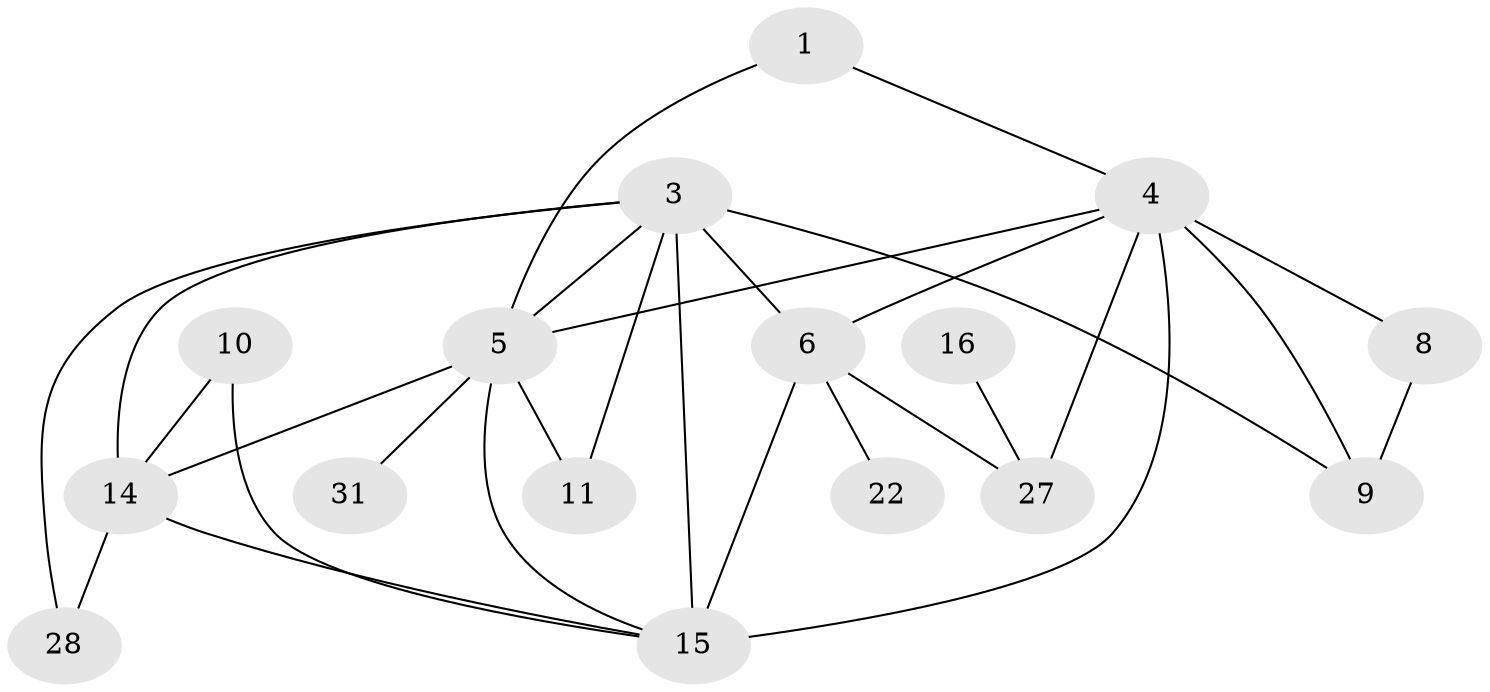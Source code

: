 // original degree distribution, {1: 0.19130434782608696, 0: 0.14782608695652175, 5: 0.043478260869565216, 2: 0.2608695652173913, 4: 0.11304347826086956, 3: 0.22608695652173913, 7: 0.008695652173913044, 6: 0.008695652173913044}
// Generated by graph-tools (version 1.1) at 2025/48/03/04/25 22:48:19]
// undirected, 16 vertices, 28 edges
graph export_dot {
  node [color=gray90,style=filled];
  1;
  3;
  4;
  5;
  6;
  8;
  9;
  10;
  11;
  14;
  15;
  16;
  22;
  27;
  28;
  31;
  1 -- 4 [weight=1.0];
  1 -- 5 [weight=1.0];
  3 -- 5 [weight=3.0];
  3 -- 6 [weight=2.0];
  3 -- 9 [weight=2.0];
  3 -- 11 [weight=1.0];
  3 -- 14 [weight=1.0];
  3 -- 15 [weight=3.0];
  3 -- 28 [weight=2.0];
  4 -- 5 [weight=1.0];
  4 -- 6 [weight=1.0];
  4 -- 8 [weight=2.0];
  4 -- 9 [weight=1.0];
  4 -- 15 [weight=5.0];
  4 -- 27 [weight=2.0];
  5 -- 11 [weight=1.0];
  5 -- 14 [weight=1.0];
  5 -- 15 [weight=2.0];
  5 -- 31 [weight=1.0];
  6 -- 15 [weight=1.0];
  6 -- 22 [weight=1.0];
  6 -- 27 [weight=1.0];
  8 -- 9 [weight=3.0];
  10 -- 14 [weight=1.0];
  10 -- 15 [weight=1.0];
  14 -- 15 [weight=2.0];
  14 -- 28 [weight=2.0];
  16 -- 27 [weight=1.0];
}
